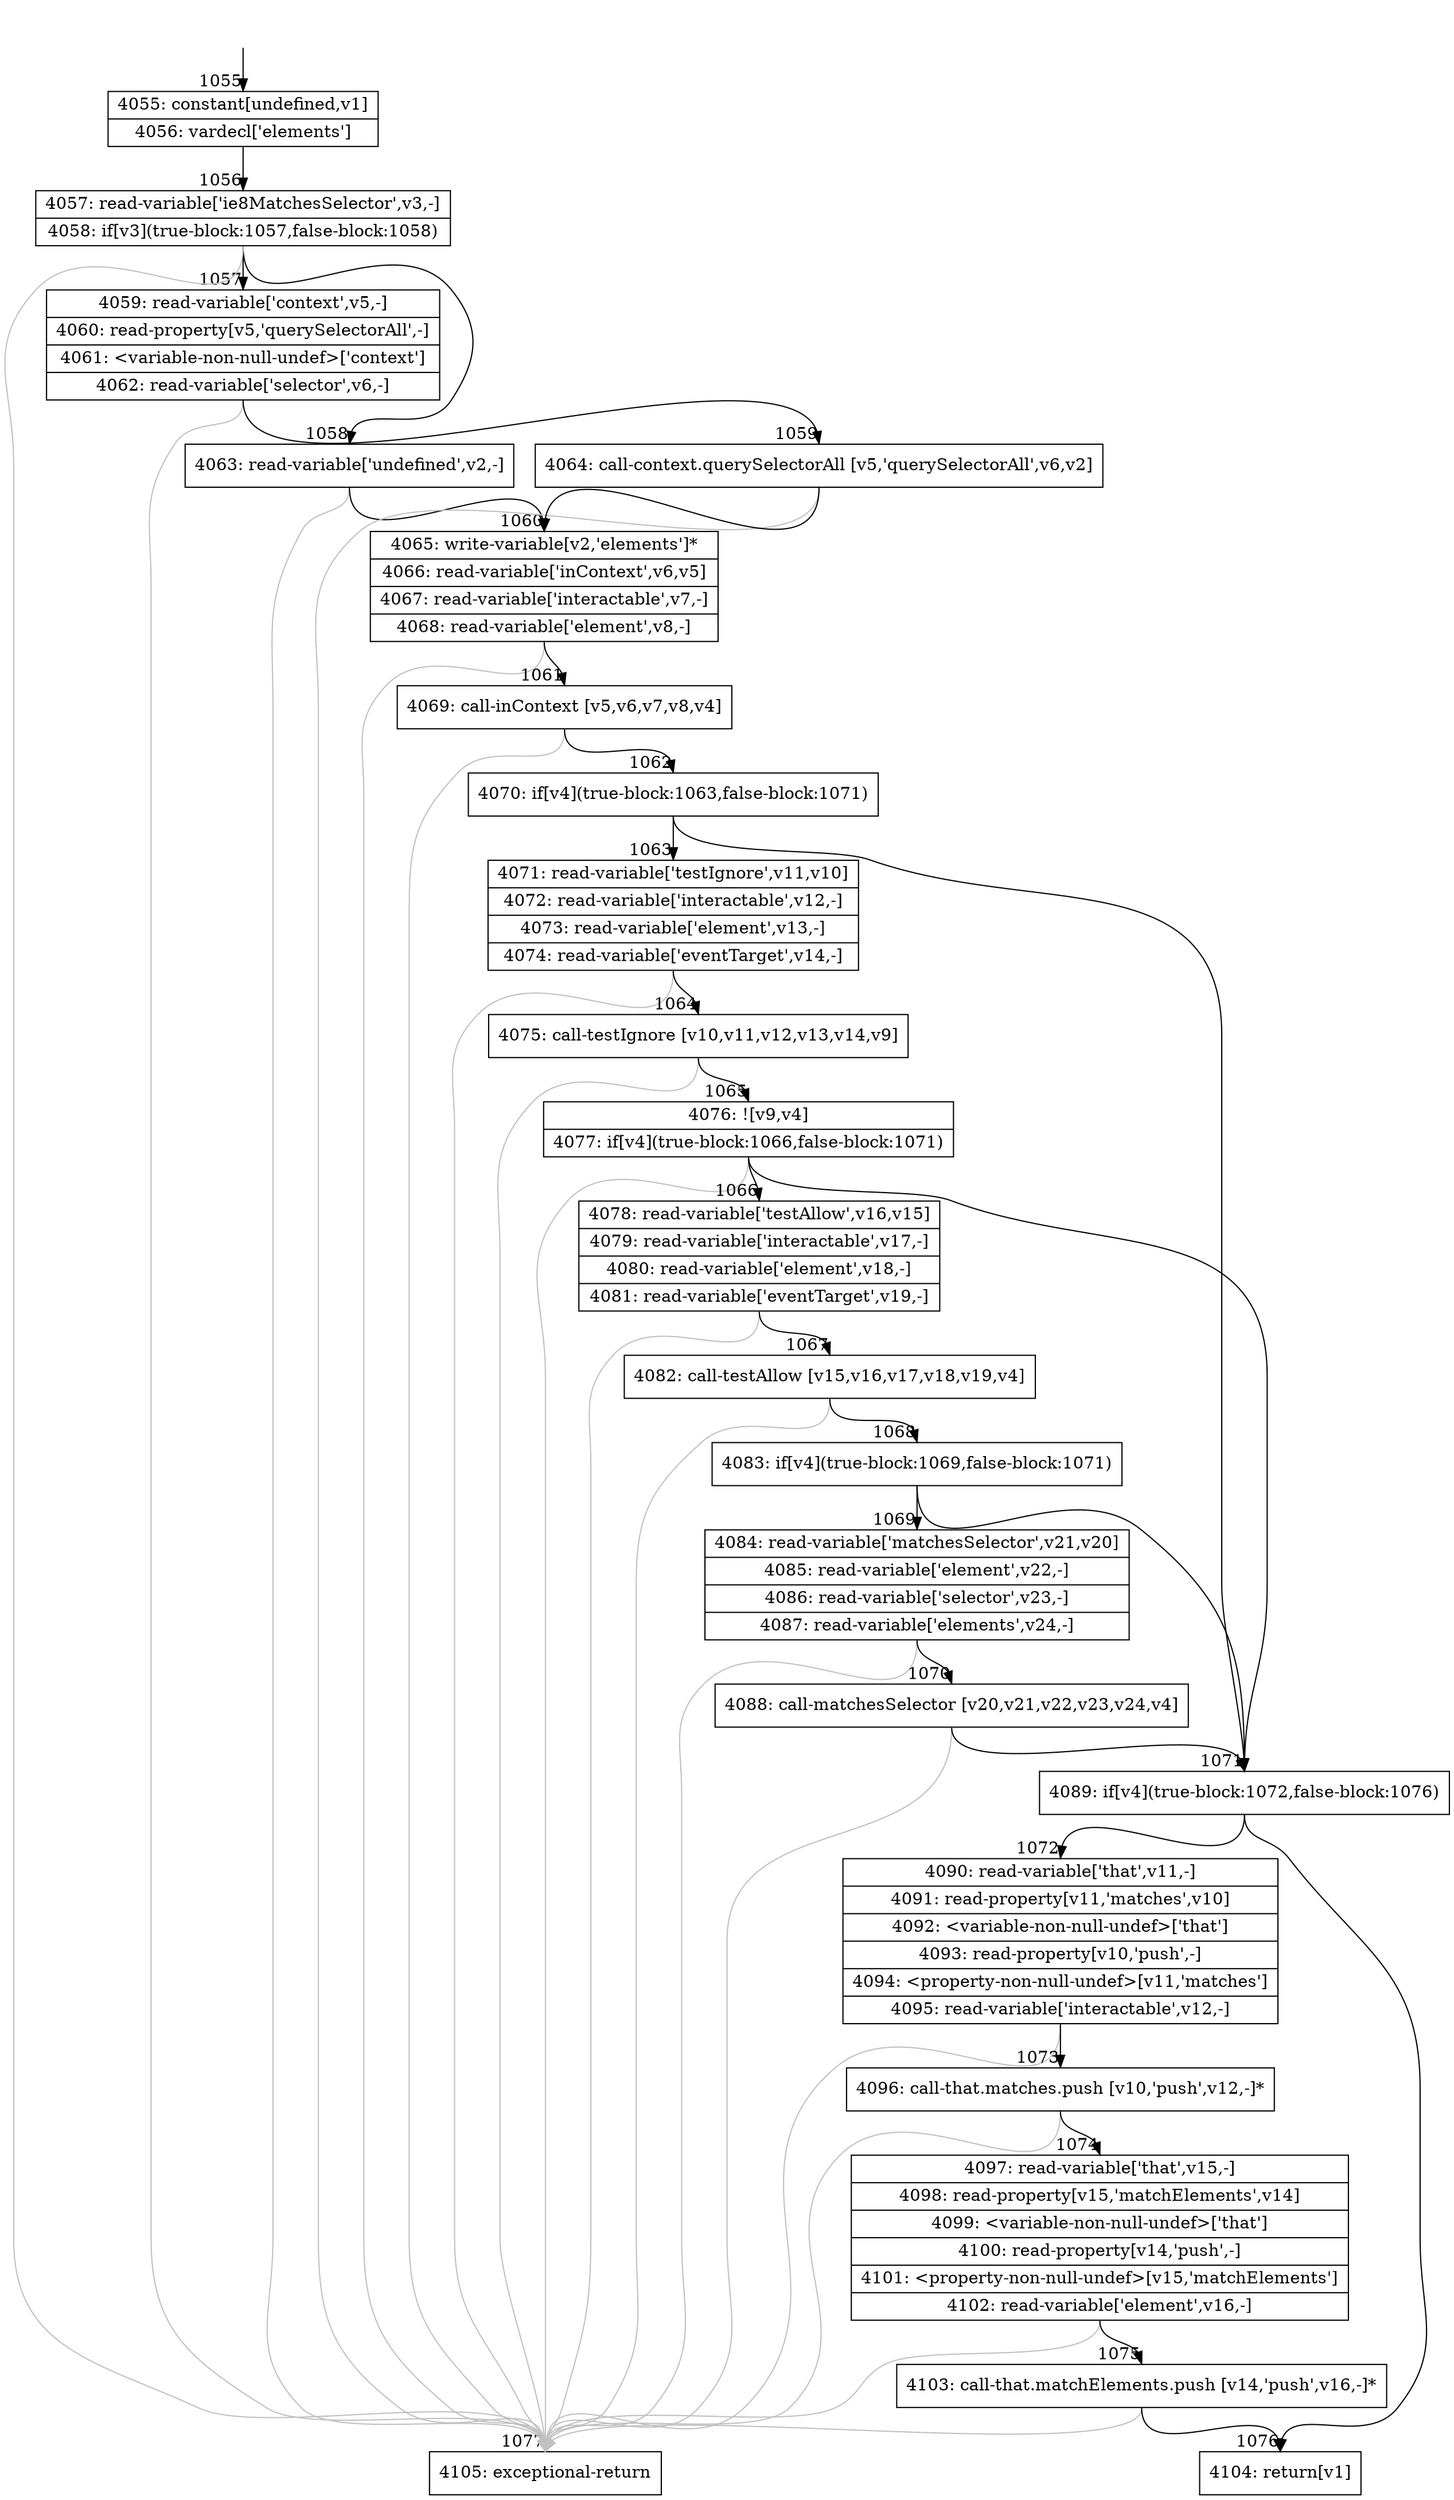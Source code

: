 digraph {
rankdir="TD"
BB_entry71[shape=none,label=""];
BB_entry71 -> BB1055 [tailport=s, headport=n, headlabel="    1055"]
BB1055 [shape=record label="{4055: constant[undefined,v1]|4056: vardecl['elements']}" ] 
BB1055 -> BB1056 [tailport=s, headport=n, headlabel="      1056"]
BB1056 [shape=record label="{4057: read-variable['ie8MatchesSelector',v3,-]|4058: if[v3](true-block:1057,false-block:1058)}" ] 
BB1056 -> BB1057 [tailport=s, headport=n, headlabel="      1057"]
BB1056 -> BB1058 [tailport=s, headport=n, headlabel="      1058"]
BB1056 -> BB1077 [tailport=s, headport=n, color=gray, headlabel="      1077"]
BB1057 [shape=record label="{4059: read-variable['context',v5,-]|4060: read-property[v5,'querySelectorAll',-]|4061: \<variable-non-null-undef\>['context']|4062: read-variable['selector',v6,-]}" ] 
BB1057 -> BB1059 [tailport=s, headport=n, headlabel="      1059"]
BB1057 -> BB1077 [tailport=s, headport=n, color=gray]
BB1058 [shape=record label="{4063: read-variable['undefined',v2,-]}" ] 
BB1058 -> BB1060 [tailport=s, headport=n, headlabel="      1060"]
BB1058 -> BB1077 [tailport=s, headport=n, color=gray]
BB1059 [shape=record label="{4064: call-context.querySelectorAll [v5,'querySelectorAll',v6,v2]}" ] 
BB1059 -> BB1060 [tailport=s, headport=n]
BB1059 -> BB1077 [tailport=s, headport=n, color=gray]
BB1060 [shape=record label="{4065: write-variable[v2,'elements']*|4066: read-variable['inContext',v6,v5]|4067: read-variable['interactable',v7,-]|4068: read-variable['element',v8,-]}" ] 
BB1060 -> BB1061 [tailport=s, headport=n, headlabel="      1061"]
BB1060 -> BB1077 [tailport=s, headport=n, color=gray]
BB1061 [shape=record label="{4069: call-inContext [v5,v6,v7,v8,v4]}" ] 
BB1061 -> BB1062 [tailport=s, headport=n, headlabel="      1062"]
BB1061 -> BB1077 [tailport=s, headport=n, color=gray]
BB1062 [shape=record label="{4070: if[v4](true-block:1063,false-block:1071)}" ] 
BB1062 -> BB1071 [tailport=s, headport=n, headlabel="      1071"]
BB1062 -> BB1063 [tailport=s, headport=n, headlabel="      1063"]
BB1063 [shape=record label="{4071: read-variable['testIgnore',v11,v10]|4072: read-variable['interactable',v12,-]|4073: read-variable['element',v13,-]|4074: read-variable['eventTarget',v14,-]}" ] 
BB1063 -> BB1064 [tailport=s, headport=n, headlabel="      1064"]
BB1063 -> BB1077 [tailport=s, headport=n, color=gray]
BB1064 [shape=record label="{4075: call-testIgnore [v10,v11,v12,v13,v14,v9]}" ] 
BB1064 -> BB1065 [tailport=s, headport=n, headlabel="      1065"]
BB1064 -> BB1077 [tailport=s, headport=n, color=gray]
BB1065 [shape=record label="{4076: ![v9,v4]|4077: if[v4](true-block:1066,false-block:1071)}" ] 
BB1065 -> BB1071 [tailport=s, headport=n]
BB1065 -> BB1066 [tailport=s, headport=n, headlabel="      1066"]
BB1065 -> BB1077 [tailport=s, headport=n, color=gray]
BB1066 [shape=record label="{4078: read-variable['testAllow',v16,v15]|4079: read-variable['interactable',v17,-]|4080: read-variable['element',v18,-]|4081: read-variable['eventTarget',v19,-]}" ] 
BB1066 -> BB1067 [tailport=s, headport=n, headlabel="      1067"]
BB1066 -> BB1077 [tailport=s, headport=n, color=gray]
BB1067 [shape=record label="{4082: call-testAllow [v15,v16,v17,v18,v19,v4]}" ] 
BB1067 -> BB1068 [tailport=s, headport=n, headlabel="      1068"]
BB1067 -> BB1077 [tailport=s, headport=n, color=gray]
BB1068 [shape=record label="{4083: if[v4](true-block:1069,false-block:1071)}" ] 
BB1068 -> BB1071 [tailport=s, headport=n]
BB1068 -> BB1069 [tailport=s, headport=n, headlabel="      1069"]
BB1069 [shape=record label="{4084: read-variable['matchesSelector',v21,v20]|4085: read-variable['element',v22,-]|4086: read-variable['selector',v23,-]|4087: read-variable['elements',v24,-]}" ] 
BB1069 -> BB1070 [tailport=s, headport=n, headlabel="      1070"]
BB1069 -> BB1077 [tailport=s, headport=n, color=gray]
BB1070 [shape=record label="{4088: call-matchesSelector [v20,v21,v22,v23,v24,v4]}" ] 
BB1070 -> BB1071 [tailport=s, headport=n]
BB1070 -> BB1077 [tailport=s, headport=n, color=gray]
BB1071 [shape=record label="{4089: if[v4](true-block:1072,false-block:1076)}" ] 
BB1071 -> BB1072 [tailport=s, headport=n, headlabel="      1072"]
BB1071 -> BB1076 [tailport=s, headport=n, headlabel="      1076"]
BB1072 [shape=record label="{4090: read-variable['that',v11,-]|4091: read-property[v11,'matches',v10]|4092: \<variable-non-null-undef\>['that']|4093: read-property[v10,'push',-]|4094: \<property-non-null-undef\>[v11,'matches']|4095: read-variable['interactable',v12,-]}" ] 
BB1072 -> BB1073 [tailport=s, headport=n, headlabel="      1073"]
BB1072 -> BB1077 [tailport=s, headport=n, color=gray]
BB1073 [shape=record label="{4096: call-that.matches.push [v10,'push',v12,-]*}" ] 
BB1073 -> BB1074 [tailport=s, headport=n, headlabel="      1074"]
BB1073 -> BB1077 [tailport=s, headport=n, color=gray]
BB1074 [shape=record label="{4097: read-variable['that',v15,-]|4098: read-property[v15,'matchElements',v14]|4099: \<variable-non-null-undef\>['that']|4100: read-property[v14,'push',-]|4101: \<property-non-null-undef\>[v15,'matchElements']|4102: read-variable['element',v16,-]}" ] 
BB1074 -> BB1075 [tailport=s, headport=n, headlabel="      1075"]
BB1074 -> BB1077 [tailport=s, headport=n, color=gray]
BB1075 [shape=record label="{4103: call-that.matchElements.push [v14,'push',v16,-]*}" ] 
BB1075 -> BB1076 [tailport=s, headport=n]
BB1075 -> BB1077 [tailport=s, headport=n, color=gray]
BB1076 [shape=record label="{4104: return[v1]}" ] 
BB1077 [shape=record label="{4105: exceptional-return}" ] 
//#$~ 1506
}
